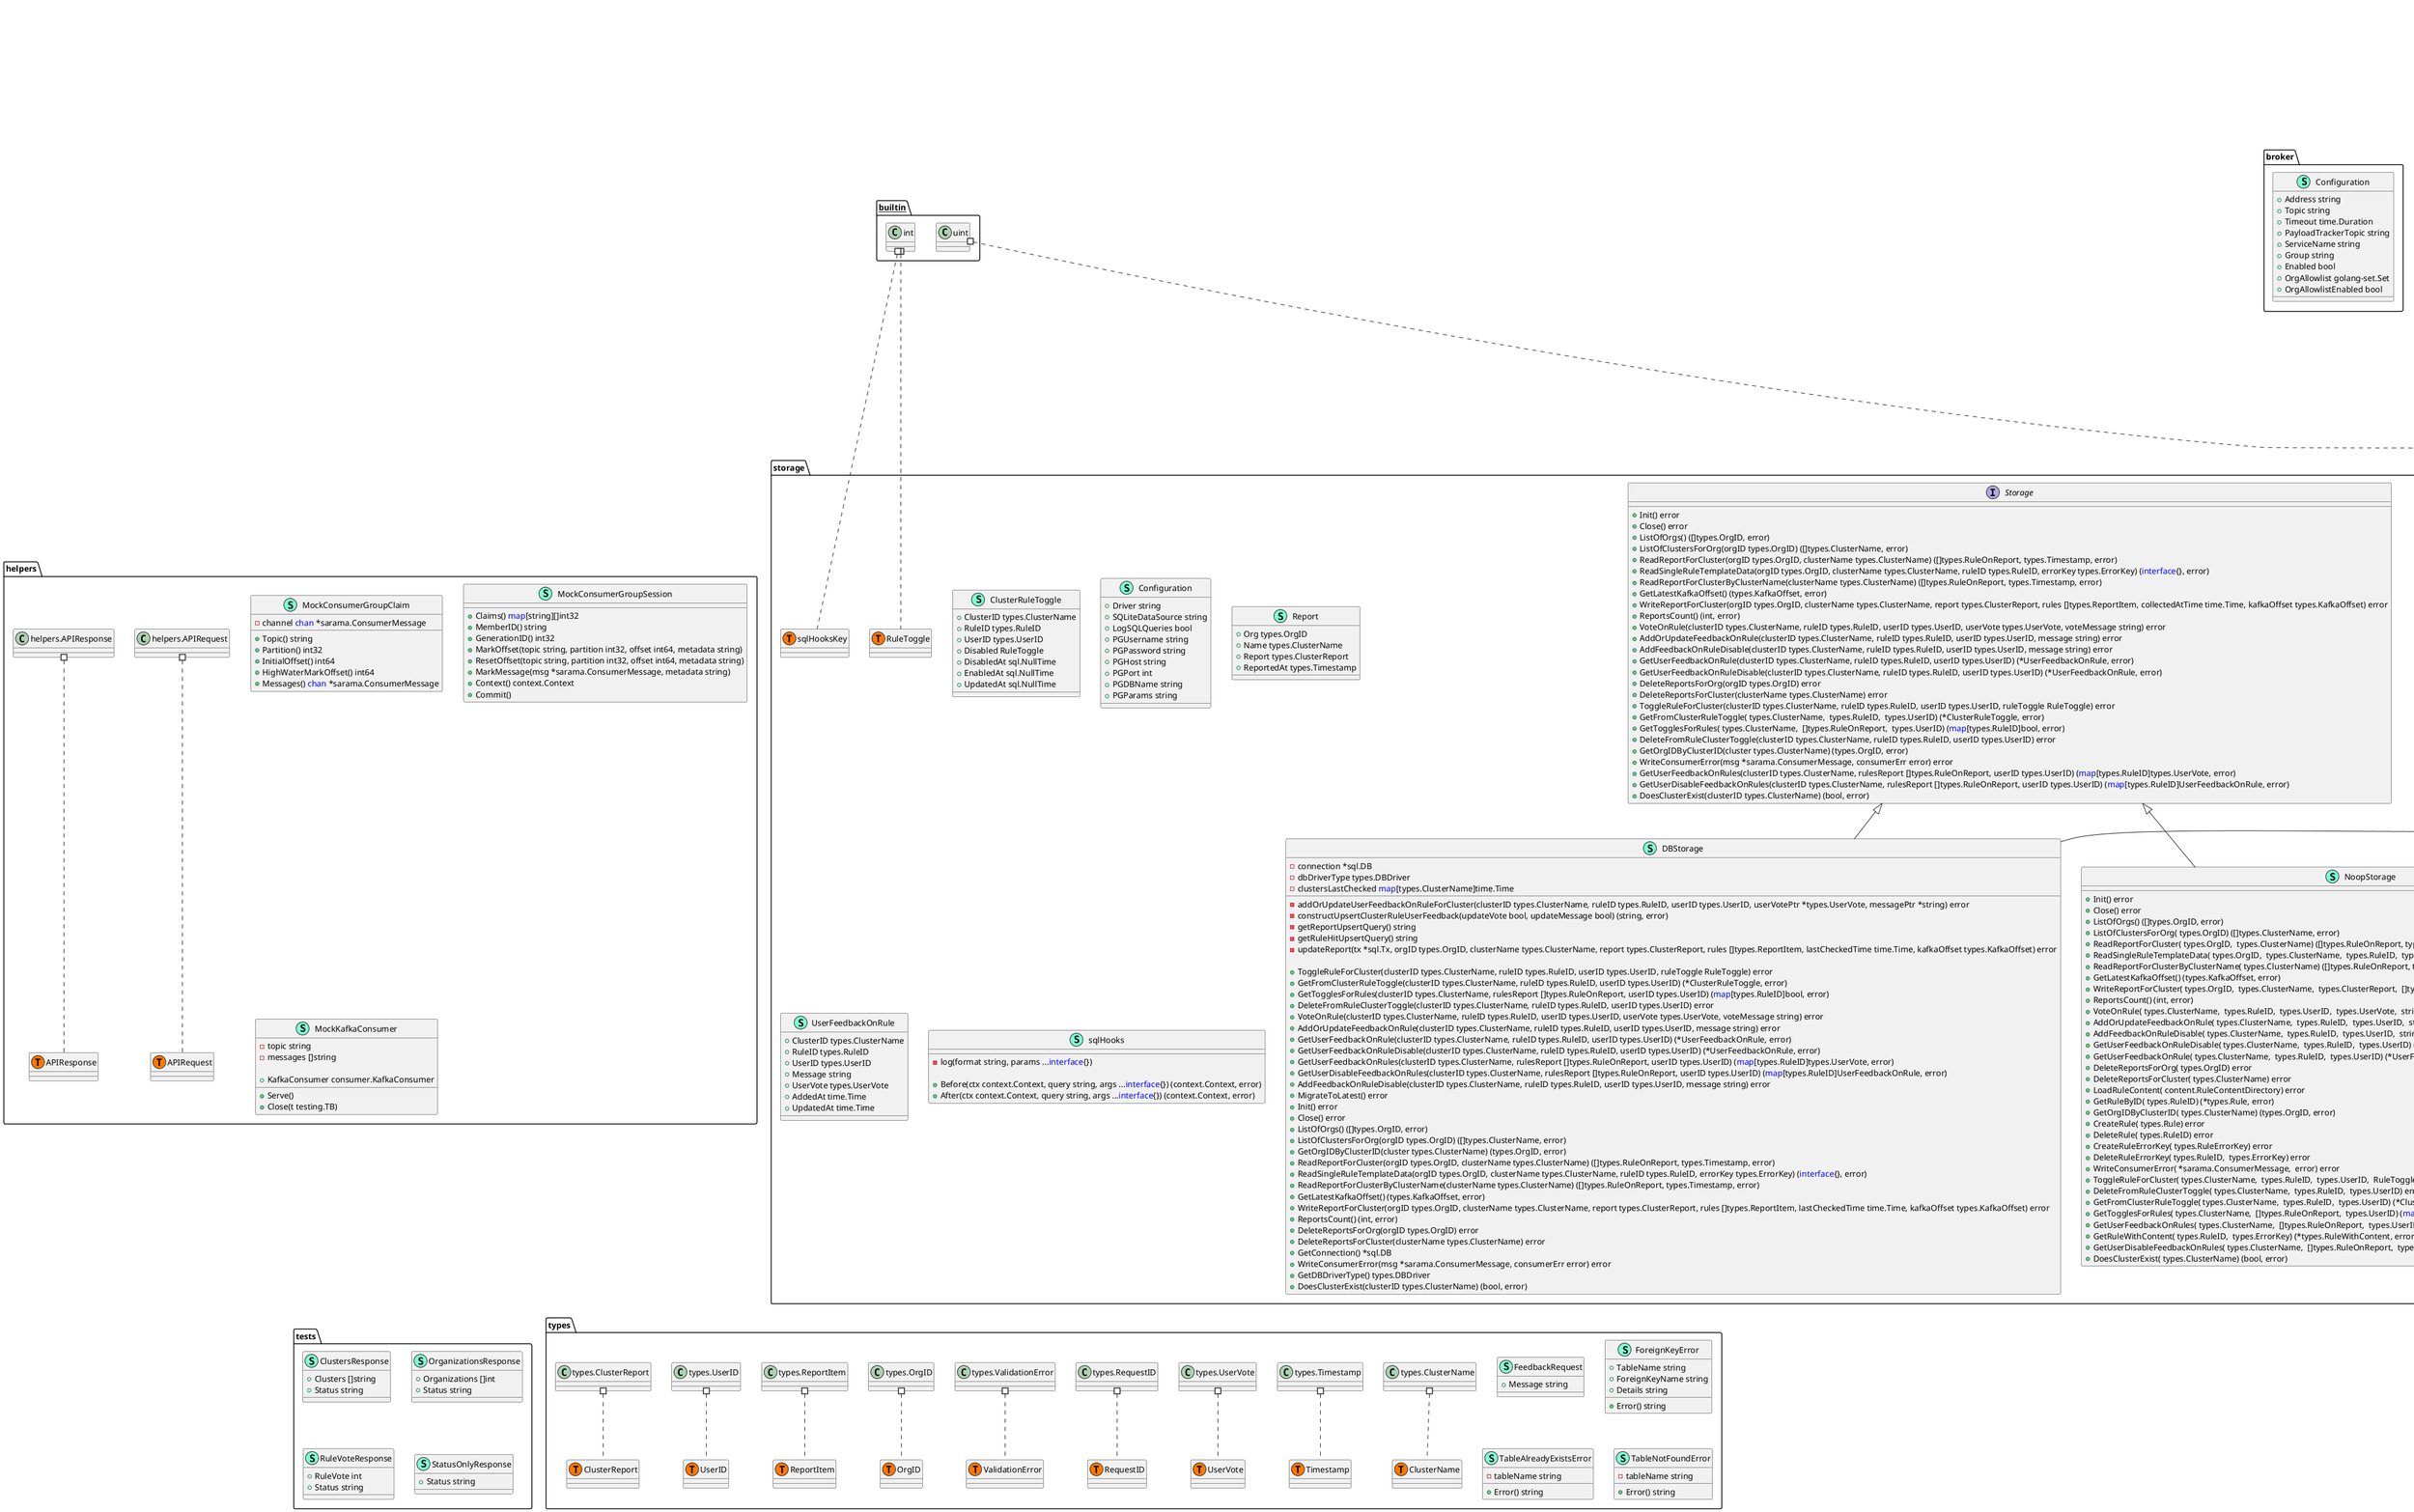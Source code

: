 @startuml
namespace broker {
    class Configuration << (S,Aquamarine) >> {
        + Address string
        + Topic string
        + Timeout time.Duration
        + PayloadTrackerTopic string
        + ServiceName string
        + Group string
        + Enabled bool
        + OrgAllowlist golang-set.Set
        + OrgAllowlistEnabled bool

    }
}


namespace conf {
    class ConfigStruct << (S,Aquamarine) >> {
        + Broker broker.Configuration
        + Server server.Configuration
        + Processing <font color=blue>struct</font>{string}
        + Storage storage.Configuration
        + Logging logger.LoggingConfiguration
        + CloudWatch logger.CloudWatchConfiguration
        + Metrics MetricsConfiguration

    }
    class MetricsConfiguration << (S,Aquamarine) >> {
        + Namespace string

    }
}


namespace consumer {
    interface Consumer  {
        + Serve() 
        + Close() error
        + ProcessMessage(msg *sarama.ConsumerMessage) (types.RequestID, error)

    }
    class KafkaConsumer << (S,Aquamarine) >> {
        - numberOfSuccessfullyConsumedMessages uint64
        - numberOfErrorsConsumingMessages uint64
        - ready <font color=blue>chan</font> bool
        - cancel context.CancelFunc
        - payloadTrackerProducer *producer.KafkaProducer

        + Configuration broker.Configuration
        + ConsumerGroup sarama.ConsumerGroup
        + Storage storage.Storage

        - updatePayloadTracker(requestID types.RequestID, timestamp time.Time, status string) 

        + Serve() 
        + Setup( sarama.ConsumerGroupSession) error
        + Cleanup( sarama.ConsumerGroupSession) error
        + ConsumeClaim(session sarama.ConsumerGroupSession, claim sarama.ConsumerGroupClaim) error
        + Close() error
        + GetNumberOfSuccessfullyConsumedMessages() uint64
        + GetNumberOfErrorsConsumingMessages() uint64
        + HandleMessage(msg *sarama.ConsumerMessage) 
        + ProcessMessage(msg *sarama.ConsumerMessage) (types.RequestID, error)

    }
    class consumer.Report << (T, #FF7700) >>  {
    }
    class incomingMessage << (S,Aquamarine) >> {
        + Organization *types.OrgID
        + ClusterName *types.ClusterName
        + Report *Report
        + LastChecked string
        + RequestID types.RequestID
        + ParsedHits []types.ReportItem

    }
    class "<font color=blue>map</font>[string]*json.RawMessage" as fontcolorbluemapfontstringjsonRawMessage {
        'This class was created so that we can correctly have an alias pointing to this name. Since it contains dots that can break namespaces
    }
}

"consumer.Consumer" <|-- "consumer.KafkaConsumer"
"producer.Producer" <|-- "consumer.KafkaConsumer"

namespace helpers {
    class MockConsumerGroupClaim << (S,Aquamarine) >> {
        - channel <font color=blue>chan</font> *sarama.ConsumerMessage

        + Topic() string
        + Partition() int32
        + InitialOffset() int64
        + HighWaterMarkOffset() int64
        + Messages() <font color=blue>chan</font> *sarama.ConsumerMessage

    }
    class MockConsumerGroupSession << (S,Aquamarine) >> {
        + Claims() <font color=blue>map</font>[string][]int32
        + MemberID() string
        + GenerationID() int32
        + MarkOffset(topic string, partition int32, offset int64, metadata string) 
        + ResetOffset(topic string, partition int32, offset int64, metadata string) 
        + MarkMessage(msg *sarama.ConsumerMessage, metadata string) 
        + Context() context.Context
        + Commit() 

    }
    class MockKafkaConsumer << (S,Aquamarine) >> {
        - topic string
        - messages []string

        + KafkaConsumer consumer.KafkaConsumer

        + Serve() 
        + Close(t testing.TB) 

    }
    class helpers.APIRequest << (T, #FF7700) >>  {
    }
    class helpers.APIResponse << (T, #FF7700) >>  {
    }
    class "helpers.APIRequest" as helpersAPIRequest {
        'This class was created so that we can correctly have an alias pointing to this name. Since it contains dots that can break namespaces
    }
    class "helpers.APIResponse" as helpersAPIResponse {
        'This class was created so that we can correctly have an alias pointing to this name. Since it contains dots that can break namespaces
    }
}


namespace migration {
    class Migration << (S,Aquamarine) >> {
        + StepUp Step
        + StepDown Step

    }
    class migration.Step << (T, #FF7700) >>  {
    }
    class migration.Version << (T, #FF7700) >>  {
    }
    class "<font color=blue>func</font>(*sql.Tx, types.DBDriver) error" as fontcolorbluefuncfontsqlTxtypesDBDrivererror {
        'This class was created so that we can correctly have an alias pointing to this name. Since it contains dots that can break namespaces
    }
}


namespace producer {
    class KafkaProducer << (S,Aquamarine) >> {
        + Configuration broker.Configuration
        + Producer sarama.SyncProducer

        - produceMessage(trackerMsg PayloadTrackerMessage) (int32, int64, error)

        + TrackPayload(reqID types.RequestID, timestamp time.Time, status string) error
        + Close() error

    }
    class PayloadTrackerMessage << (S,Aquamarine) >> {
        + Service string
        + RequestID string
        + Status string
        + Date string

    }
    interface Producer  {
        + Close() error

    }
}

"producer.Producer" <|-- "producer.KafkaProducer"

namespace server {
    class Configuration << (S,Aquamarine) >> {
        + Address string
        + APIPrefix string
        + APISpecFile string
        + Debug bool
        + Auth bool
        + AuthType string
        + MaximumFeedbackMessageLength int

    }
    class HTTPServer << (S,Aquamarine) >> {
        + Config Configuration
        + Storage storage.Storage
        + Serv *http.Server

        - addDebugEndpointsToRouter(router *mux.Router) 
        - addEndpointsToRouter(router *mux.Router) 
        - getAuthTokenHeader(w http.ResponseWriter, r *http.Request) (string, error)
        - disableRuleForCluster(writer http.ResponseWriter, request *http.Request) 
        - enableRuleForCluster(writer http.ResponseWriter, request *http.Request) 
        - toggleRuleForCluster(writer http.ResponseWriter, request *http.Request, toggleRule storage.RuleToggle) 
        - getFeedbackAndTogglesOnRules(clusterName types.ClusterName, userID types.UserID, rules []types.RuleOnReport) ([]types.RuleOnReport, error)
        - saveDisableFeedback(writer http.ResponseWriter, request *http.Request) 
        - getFeedbackAndTogglesOnRule(clusterName types.ClusterName, userID types.UserID, rule types.RuleOnReport) types.RuleOnReport
        - mainEndpoint(writer http.ResponseWriter, _ *http.Request) 
        - listOfOrganizations(writer http.ResponseWriter, _ *http.Request) 
        - listOfClustersForOrganization(writer http.ResponseWriter, request *http.Request) 
        - readReportForCluster(writer http.ResponseWriter, request *http.Request) 
        - readSingleRule(writer http.ResponseWriter, request *http.Request) 
        - checkUserClusterPermissions(writer http.ResponseWriter, request *http.Request, clusterID types.ClusterName) error
        - deleteOrganizations(writer http.ResponseWriter, request *http.Request) 
        - deleteClusters(writer http.ResponseWriter, request *http.Request) 
        - handleOptionsMethod(nextHandler http.Handler) http.Handler
        - readFeedbackRequestBody(writer http.ResponseWriter, request *http.Request) (string, bool)
        - getFeedbackMessageFromBody(request *http.Request) (string, error)
        - likeRule(writer http.ResponseWriter, request *http.Request) 
        - dislikeRule(writer http.ResponseWriter, request *http.Request) 
        - resetVoteOnRule(writer http.ResponseWriter, request *http.Request) 
        - voteOnRule(writer http.ResponseWriter, request *http.Request, userVote types.UserVote) 
        - getVoteOnRule(writer http.ResponseWriter, request *http.Request) 
        - readClusterRuleUserParams(writer http.ResponseWriter, request *http.Request) (types.ClusterName, types.RuleID, types.UserID, bool)

        + Authentication(next http.Handler, noAuthURLs []string) http.Handler
        + GetCurrentUserID(request *http.Request) (types.UserID, error)
        + Initialize() http.Handler
        + Start(serverInstanceReady context.CancelFunc) error
        + Stop(ctx context.Context) error

    }
    class server.Identity << (T, #FF7700) >>  {
    }
    class server.Internal << (T, #FF7700) >>  {
    }
    class server.JWTPayload << (T, #FF7700) >>  {
    }
    class server.NoBodyError << (T, #FF7700) >>  {
    }
    class server.Token << (T, #FF7700) >>  {
    }
    class "types.Token" as typesToken {
        'This class was created so that we can correctly have an alias pointing to this name. Since it contains dots that can break namespaces
    }
    class "types.JWTPayload" as typesJWTPayload {
        'This class was created so that we can correctly have an alias pointing to this name. Since it contains dots that can break namespaces
    }
    class "types.NoBodyError" as typesNoBodyError {
        'This class was created so that we can correctly have an alias pointing to this name. Since it contains dots that can break namespaces
    }
    class "types.Internal" as typesInternal {
        'This class was created so that we can correctly have an alias pointing to this name. Since it contains dots that can break namespaces
    }
    class "types.Identity" as typesIdentity {
        'This class was created so that we can correctly have an alias pointing to this name. Since it contains dots that can break namespaces
    }
}


namespace storage {
    class ClusterRuleToggle << (S,Aquamarine) >> {
        + ClusterID types.ClusterName
        + RuleID types.RuleID
        + UserID types.UserID
        + Disabled RuleToggle
        + DisabledAt sql.NullTime
        + EnabledAt sql.NullTime
        + UpdatedAt sql.NullTime

    }
    class Configuration << (S,Aquamarine) >> {
        + Driver string
        + SQLiteDataSource string
        + LogSQLQueries bool
        + PGUsername string
        + PGPassword string
        + PGHost string
        + PGPort int
        + PGDBName string
        + PGParams string

    }
    class DBStorage << (S,Aquamarine) >> {
        - connection *sql.DB
        - dbDriverType types.DBDriver
        - clustersLastChecked <font color=blue>map</font>[types.ClusterName]time.Time

        - addOrUpdateUserFeedbackOnRuleForCluster(clusterID types.ClusterName, ruleID types.RuleID, userID types.UserID, userVotePtr *types.UserVote, messagePtr *string) error
        - constructUpsertClusterRuleUserFeedback(updateVote bool, updateMessage bool) (string, error)
        - getReportUpsertQuery() string
        - getRuleHitUpsertQuery() string
        - updateReport(tx *sql.Tx, orgID types.OrgID, clusterName types.ClusterName, report types.ClusterReport, rules []types.ReportItem, lastCheckedTime time.Time, kafkaOffset types.KafkaOffset) error

        + ToggleRuleForCluster(clusterID types.ClusterName, ruleID types.RuleID, userID types.UserID, ruleToggle RuleToggle) error
        + GetFromClusterRuleToggle(clusterID types.ClusterName, ruleID types.RuleID, userID types.UserID) (*ClusterRuleToggle, error)
        + GetTogglesForRules(clusterID types.ClusterName, rulesReport []types.RuleOnReport, userID types.UserID) (<font color=blue>map</font>[types.RuleID]bool, error)
        + DeleteFromRuleClusterToggle(clusterID types.ClusterName, ruleID types.RuleID, userID types.UserID) error
        + VoteOnRule(clusterID types.ClusterName, ruleID types.RuleID, userID types.UserID, userVote types.UserVote, voteMessage string) error
        + AddOrUpdateFeedbackOnRule(clusterID types.ClusterName, ruleID types.RuleID, userID types.UserID, message string) error
        + GetUserFeedbackOnRule(clusterID types.ClusterName, ruleID types.RuleID, userID types.UserID) (*UserFeedbackOnRule, error)
        + GetUserFeedbackOnRuleDisable(clusterID types.ClusterName, ruleID types.RuleID, userID types.UserID) (*UserFeedbackOnRule, error)
        + GetUserFeedbackOnRules(clusterID types.ClusterName, rulesReport []types.RuleOnReport, userID types.UserID) (<font color=blue>map</font>[types.RuleID]types.UserVote, error)
        + GetUserDisableFeedbackOnRules(clusterID types.ClusterName, rulesReport []types.RuleOnReport, userID types.UserID) (<font color=blue>map</font>[types.RuleID]UserFeedbackOnRule, error)
        + AddFeedbackOnRuleDisable(clusterID types.ClusterName, ruleID types.RuleID, userID types.UserID, message string) error
        + MigrateToLatest() error
        + Init() error
        + Close() error
        + ListOfOrgs() ([]types.OrgID, error)
        + ListOfClustersForOrg(orgID types.OrgID) ([]types.ClusterName, error)
        + GetOrgIDByClusterID(cluster types.ClusterName) (types.OrgID, error)
        + ReadReportForCluster(orgID types.OrgID, clusterName types.ClusterName) ([]types.RuleOnReport, types.Timestamp, error)
        + ReadSingleRuleTemplateData(orgID types.OrgID, clusterName types.ClusterName, ruleID types.RuleID, errorKey types.ErrorKey) (<font color=blue>interface</font>{}, error)
        + ReadReportForClusterByClusterName(clusterName types.ClusterName) ([]types.RuleOnReport, types.Timestamp, error)
        + GetLatestKafkaOffset() (types.KafkaOffset, error)
        + WriteReportForCluster(orgID types.OrgID, clusterName types.ClusterName, report types.ClusterReport, rules []types.ReportItem, lastCheckedTime time.Time, kafkaOffset types.KafkaOffset) error
        + ReportsCount() (int, error)
        + DeleteReportsForOrg(orgID types.OrgID) error
        + DeleteReportsForCluster(clusterName types.ClusterName) error
        + GetConnection() *sql.DB
        + WriteConsumerError(msg *sarama.ConsumerMessage, consumerErr error) error
        + GetDBDriverType() types.DBDriver
        + DoesClusterExist(clusterID types.ClusterName) (bool, error)

    }
    class NoopStorage << (S,Aquamarine) >> {
        + Init() error
        + Close() error
        + ListOfOrgs() ([]types.OrgID, error)
        + ListOfClustersForOrg( types.OrgID) ([]types.ClusterName, error)
        + ReadReportForCluster( types.OrgID,  types.ClusterName) ([]types.RuleOnReport, types.Timestamp, error)
        + ReadSingleRuleTemplateData( types.OrgID,  types.ClusterName,  types.RuleID,  types.ErrorKey) (<font color=blue>interface</font>{}, error)
        + ReadReportForClusterByClusterName( types.ClusterName) ([]types.RuleOnReport, types.Timestamp, error)
        + GetLatestKafkaOffset() (types.KafkaOffset, error)
        + WriteReportForCluster( types.OrgID,  types.ClusterName,  types.ClusterReport,  []types.ReportItem,  time.Time,  types.KafkaOffset) error
        + ReportsCount() (int, error)
        + VoteOnRule( types.ClusterName,  types.RuleID,  types.UserID,  types.UserVote,  string) error
        + AddOrUpdateFeedbackOnRule( types.ClusterName,  types.RuleID,  types.UserID,  string) error
        + AddFeedbackOnRuleDisable( types.ClusterName,  types.RuleID,  types.UserID,  string) error
        + GetUserFeedbackOnRuleDisable( types.ClusterName,  types.RuleID,  types.UserID) (*UserFeedbackOnRule, error)
        + GetUserFeedbackOnRule( types.ClusterName,  types.RuleID,  types.UserID) (*UserFeedbackOnRule, error)
        + DeleteReportsForOrg( types.OrgID) error
        + DeleteReportsForCluster( types.ClusterName) error
        + LoadRuleContent( content.RuleContentDirectory) error
        + GetRuleByID( types.RuleID) (*types.Rule, error)
        + GetOrgIDByClusterID( types.ClusterName) (types.OrgID, error)
        + CreateRule( types.Rule) error
        + DeleteRule( types.RuleID) error
        + CreateRuleErrorKey( types.RuleErrorKey) error
        + DeleteRuleErrorKey( types.RuleID,  types.ErrorKey) error
        + WriteConsumerError( *sarama.ConsumerMessage,  error) error
        + ToggleRuleForCluster( types.ClusterName,  types.RuleID,  types.UserID,  RuleToggle) error
        + DeleteFromRuleClusterToggle( types.ClusterName,  types.RuleID,  types.UserID) error
        + GetFromClusterRuleToggle( types.ClusterName,  types.RuleID,  types.UserID) (*ClusterRuleToggle, error)
        + GetTogglesForRules( types.ClusterName,  []types.RuleOnReport,  types.UserID) (<font color=blue>map</font>[types.RuleID]bool, error)
        + GetUserFeedbackOnRules( types.ClusterName,  []types.RuleOnReport,  types.UserID) (<font color=blue>map</font>[types.RuleID]types.UserVote, error)
        + GetRuleWithContent( types.RuleID,  types.ErrorKey) (*types.RuleWithContent, error)
        + GetUserDisableFeedbackOnRules( types.ClusterName,  []types.RuleOnReport,  types.UserID) (<font color=blue>map</font>[types.RuleID]UserFeedbackOnRule, error)
        + DoesClusterExist( types.ClusterName) (bool, error)

    }
    class Report << (S,Aquamarine) >> {
        + Org types.OrgID
        + Name types.ClusterName
        + Report types.ClusterReport
        + ReportedAt types.Timestamp

    }
    interface Storage  {
        + Init() error
        + Close() error
        + ListOfOrgs() ([]types.OrgID, error)
        + ListOfClustersForOrg(orgID types.OrgID) ([]types.ClusterName, error)
        + ReadReportForCluster(orgID types.OrgID, clusterName types.ClusterName) ([]types.RuleOnReport, types.Timestamp, error)
        + ReadSingleRuleTemplateData(orgID types.OrgID, clusterName types.ClusterName, ruleID types.RuleID, errorKey types.ErrorKey) (<font color=blue>interface</font>{}, error)
        + ReadReportForClusterByClusterName(clusterName types.ClusterName) ([]types.RuleOnReport, types.Timestamp, error)
        + GetLatestKafkaOffset() (types.KafkaOffset, error)
        + WriteReportForCluster(orgID types.OrgID, clusterName types.ClusterName, report types.ClusterReport, rules []types.ReportItem, collectedAtTime time.Time, kafkaOffset types.KafkaOffset) error
        + ReportsCount() (int, error)
        + VoteOnRule(clusterID types.ClusterName, ruleID types.RuleID, userID types.UserID, userVote types.UserVote, voteMessage string) error
        + AddOrUpdateFeedbackOnRule(clusterID types.ClusterName, ruleID types.RuleID, userID types.UserID, message string) error
        + AddFeedbackOnRuleDisable(clusterID types.ClusterName, ruleID types.RuleID, userID types.UserID, message string) error
        + GetUserFeedbackOnRule(clusterID types.ClusterName, ruleID types.RuleID, userID types.UserID) (*UserFeedbackOnRule, error)
        + GetUserFeedbackOnRuleDisable(clusterID types.ClusterName, ruleID types.RuleID, userID types.UserID) (*UserFeedbackOnRule, error)
        + DeleteReportsForOrg(orgID types.OrgID) error
        + DeleteReportsForCluster(clusterName types.ClusterName) error
        + ToggleRuleForCluster(clusterID types.ClusterName, ruleID types.RuleID, userID types.UserID, ruleToggle RuleToggle) error
        + GetFromClusterRuleToggle( types.ClusterName,  types.RuleID,  types.UserID) (*ClusterRuleToggle, error)
        + GetTogglesForRules( types.ClusterName,  []types.RuleOnReport,  types.UserID) (<font color=blue>map</font>[types.RuleID]bool, error)
        + DeleteFromRuleClusterToggle(clusterID types.ClusterName, ruleID types.RuleID, userID types.UserID) error
        + GetOrgIDByClusterID(cluster types.ClusterName) (types.OrgID, error)
        + WriteConsumerError(msg *sarama.ConsumerMessage, consumerErr error) error
        + GetUserFeedbackOnRules(clusterID types.ClusterName, rulesReport []types.RuleOnReport, userID types.UserID) (<font color=blue>map</font>[types.RuleID]types.UserVote, error)
        + GetUserDisableFeedbackOnRules(clusterID types.ClusterName, rulesReport []types.RuleOnReport, userID types.UserID) (<font color=blue>map</font>[types.RuleID]UserFeedbackOnRule, error)
        + DoesClusterExist(clusterID types.ClusterName) (bool, error)

    }
    class UserFeedbackOnRule << (S,Aquamarine) >> {
        + ClusterID types.ClusterName
        + RuleID types.RuleID
        + UserID types.UserID
        + Message string
        + UserVote types.UserVote
        + AddedAt time.Time
        + UpdatedAt time.Time

    }
    class sqlHooks << (S,Aquamarine) >> {
        - log(format string, params ...<font color=blue>interface</font>{}) 

        + Before(ctx context.Context, query string, args ...<font color=blue>interface</font>{}) (context.Context, error)
        + After(ctx context.Context, query string, args ...<font color=blue>interface</font>{}) (context.Context, error)

    }
    class storage.RuleToggle << (T, #FF7700) >>  {
    }
    class storage.sqlHooksKey << (T, #FF7700) >>  {
    }
}

"producer.Producer" <|-- "storage.DBStorage"
"storage.Storage" <|-- "storage.DBStorage"
"producer.Producer" <|-- "storage.NoopStorage"
"storage.Storage" <|-- "storage.NoopStorage"

namespace tests {
    class ClustersResponse << (S,Aquamarine) >> {
        + Clusters []string
        + Status string

    }
    class OrganizationsResponse << (S,Aquamarine) >> {
        + Organizations []int
        + Status string

    }
    class RuleVoteResponse << (S,Aquamarine) >> {
        + RuleVote int
        + Status string

    }
    class StatusOnlyResponse << (S,Aquamarine) >> {
        + Status string

    }
}


namespace types {
    class FeedbackRequest << (S,Aquamarine) >> {
        + Message string

    }
    class ForeignKeyError << (S,Aquamarine) >> {
        + TableName string
        + ForeignKeyName string
        + Details string

        + Error() string

    }
    class TableAlreadyExistsError << (S,Aquamarine) >> {
        - tableName string

        + Error() string

    }
    class TableNotFoundError << (S,Aquamarine) >> {
        - tableName string

        + Error() string

    }
    class types.ClusterName << (T, #FF7700) >>  {
    }
    class types.ClusterReport << (T, #FF7700) >>  {
    }
    class types.OrgID << (T, #FF7700) >>  {
    }
    class types.ReportItem << (T, #FF7700) >>  {
    }
    class types.RequestID << (T, #FF7700) >>  {
    }
    class types.Timestamp << (T, #FF7700) >>  {
    }
    class types.UserID << (T, #FF7700) >>  {
    }
    class types.UserVote << (T, #FF7700) >>  {
    }
    class types.ValidationError << (T, #FF7700) >>  {
    }
    class "types.ClusterName" as typesClusterName {
        'This class was created so that we can correctly have an alias pointing to this name. Since it contains dots that can break namespaces
    }
    class "types.Timestamp" as typesTimestamp {
        'This class was created so that we can correctly have an alias pointing to this name. Since it contains dots that can break namespaces
    }
    class "types.UserVote" as typesUserVote {
        'This class was created so that we can correctly have an alias pointing to this name. Since it contains dots that can break namespaces
    }
    class "types.RequestID" as typesRequestID {
        'This class was created so that we can correctly have an alias pointing to this name. Since it contains dots that can break namespaces
    }
    class "types.ValidationError" as typesValidationError {
        'This class was created so that we can correctly have an alias pointing to this name. Since it contains dots that can break namespaces
    }
    class "types.OrgID" as typesOrgID {
        'This class was created so that we can correctly have an alias pointing to this name. Since it contains dots that can break namespaces
    }
    class "types.ReportItem" as typesReportItem {
        'This class was created so that we can correctly have an alias pointing to this name. Since it contains dots that can break namespaces
    }
    class "types.UserID" as typesUserID {
        'This class was created so that we can correctly have an alias pointing to this name. Since it contains dots that can break namespaces
    }
    class "types.ClusterReport" as typesClusterReport {
        'This class was created so that we can correctly have an alias pointing to this name. Since it contains dots that can break namespaces
    }
}


"__builtin__.int" #.. "storage.RuleToggle"
"__builtin__.int" #.. "storage.sqlHooksKey"
"__builtin__.uint" #.. "migration.Version"
"consumer.fontcolorbluemapfontstringjsonRawMessage" #.. "consumer.Report"
"helpers.helpersAPIRequest" #.. "helpers.APIRequest"
"helpers.helpersAPIResponse" #.. "helpers.APIResponse"
"migration.fontcolorbluefuncfontsqlTxtypesDBDrivererror" #.. "migration.Step"
"server.typesIdentity" #.. "server.Identity"
"server.typesInternal" #.. "server.Internal"
"server.typesJWTPayload" #.. "server.JWTPayload"
"server.typesNoBodyError" #.. "server.NoBodyError"
"server.typesToken" #.. "server.Token"
"types.typesClusterName" #.. "types.ClusterName"
"types.typesClusterReport" #.. "types.ClusterReport"
"types.typesOrgID" #.. "types.OrgID"
"types.typesReportItem" #.. "types.ReportItem"
"types.typesRequestID" #.. "types.RequestID"
"types.typesTimestamp" #.. "types.Timestamp"
"types.typesUserID" #.. "types.UserID"
"types.typesUserVote" #.. "types.UserVote"
"types.typesValidationError" #.. "types.ValidationError"
@enduml
